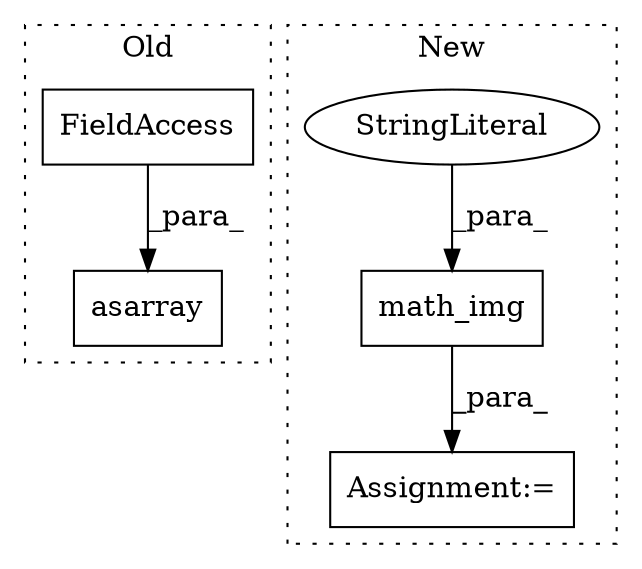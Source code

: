 digraph G {
subgraph cluster0 {
1 [label="asarray" a="32" s="26210,26233" l="8,1" shape="box"];
3 [label="FieldAccess" a="22" s="26218" l="15" shape="box"];
label = "Old";
style="dotted";
}
subgraph cluster1 {
2 [label="math_img" a="32" s="26451,26479" l="9,1" shape="box"];
4 [label="StringLiteral" a="45" s="26460" l="11" shape="ellipse"];
5 [label="Assignment:=" a="7" s="26450" l="1" shape="box"];
label = "New";
style="dotted";
}
2 -> 5 [label="_para_"];
3 -> 1 [label="_para_"];
4 -> 2 [label="_para_"];
}